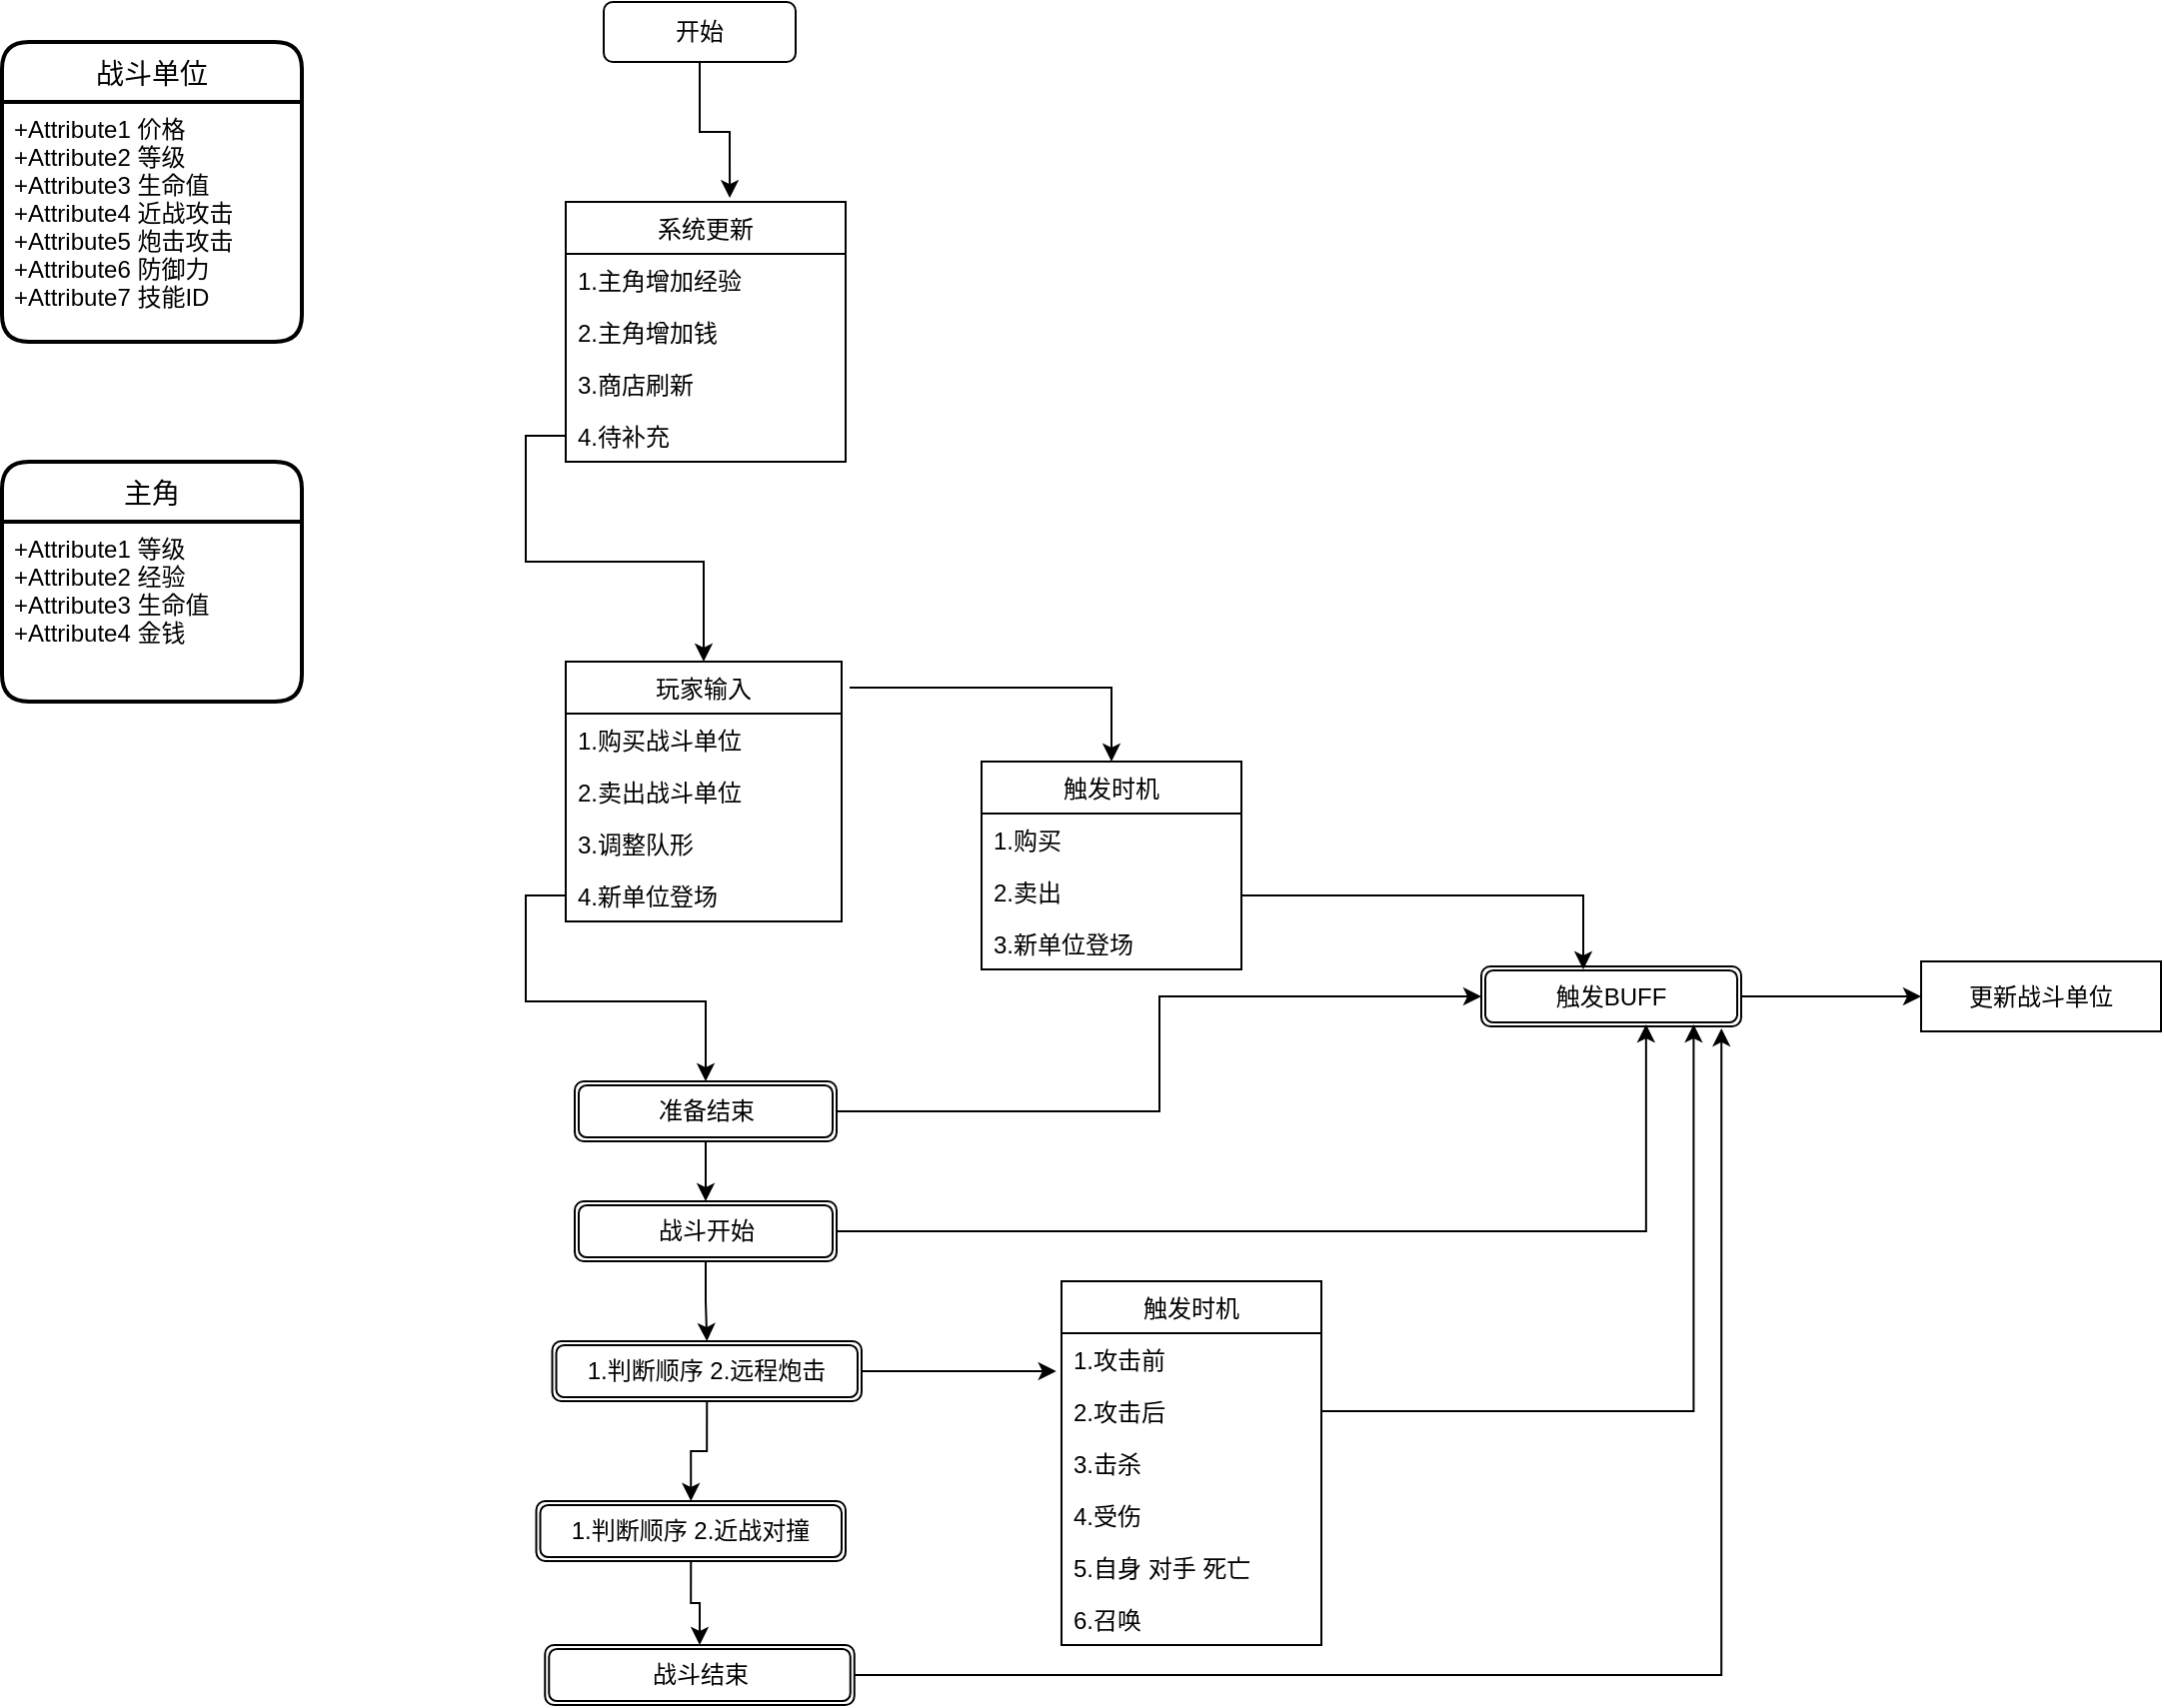 <mxfile version="17.4.0" type="github">
  <diagram id="i8y-7qR8Fl1ULv21R2q5" name="Page-1">
    <mxGraphModel dx="1422" dy="800" grid="1" gridSize="10" guides="1" tooltips="1" connect="1" arrows="1" fold="1" page="1" pageScale="1" pageWidth="827" pageHeight="1169" math="0" shadow="0">
      <root>
        <mxCell id="0" />
        <mxCell id="1" parent="0" />
        <mxCell id="iJn-ZkvsXB1kb7BC1nfH-132" style="edgeStyle=orthogonalEdgeStyle;rounded=0;orthogonalLoop=1;jettySize=auto;html=1;exitX=0.5;exitY=1;exitDx=0;exitDy=0;entryX=0.586;entryY=-0.015;entryDx=0;entryDy=0;entryPerimeter=0;" parent="1" source="iJn-ZkvsXB1kb7BC1nfH-4" target="iJn-ZkvsXB1kb7BC1nfH-72" edge="1">
          <mxGeometry relative="1" as="geometry" />
        </mxCell>
        <mxCell id="iJn-ZkvsXB1kb7BC1nfH-4" value="开始" style="rounded=1;whiteSpace=wrap;html=1;" parent="1" vertex="1">
          <mxGeometry x="351" y="70" width="96" height="30" as="geometry" />
        </mxCell>
        <mxCell id="iJn-ZkvsXB1kb7BC1nfH-65" value="战斗单位" style="swimlane;childLayout=stackLayout;horizontal=1;startSize=30;horizontalStack=0;rounded=1;fontSize=14;fontStyle=0;strokeWidth=2;resizeParent=0;resizeLast=1;shadow=0;dashed=0;align=center;" parent="1" vertex="1">
          <mxGeometry x="50" y="90" width="150" height="150" as="geometry" />
        </mxCell>
        <mxCell id="iJn-ZkvsXB1kb7BC1nfH-66" value="+Attribute1 价格&#xa;+Attribute2 等级&#xa;+Attribute3 生命值&#xa;+Attribute4 近战攻击&#xa;+Attribute5 炮击攻击&#xa;+Attribute6 防御力&#xa;+Attribute7 技能ID&#xa; &#xa;" style="align=left;strokeColor=none;fillColor=none;spacingLeft=4;fontSize=12;verticalAlign=top;resizable=0;rotatable=0;part=1;" parent="iJn-ZkvsXB1kb7BC1nfH-65" vertex="1">
          <mxGeometry y="30" width="150" height="120" as="geometry" />
        </mxCell>
        <mxCell id="iJn-ZkvsXB1kb7BC1nfH-69" value="主角" style="swimlane;childLayout=stackLayout;horizontal=1;startSize=30;horizontalStack=0;rounded=1;fontSize=14;fontStyle=0;strokeWidth=2;resizeParent=0;resizeLast=1;shadow=0;dashed=0;align=center;" parent="1" vertex="1">
          <mxGeometry x="50" y="300" width="150" height="120" as="geometry" />
        </mxCell>
        <mxCell id="iJn-ZkvsXB1kb7BC1nfH-70" value="+Attribute1 等级&#xa;+Attribute2 经验&#xa;+Attribute3 生命值&#xa;+Attribute4 金钱&#xa;&#xa; &#xa;" style="align=left;strokeColor=none;fillColor=none;spacingLeft=4;fontSize=12;verticalAlign=top;resizable=0;rotatable=0;part=1;" parent="iJn-ZkvsXB1kb7BC1nfH-69" vertex="1">
          <mxGeometry y="30" width="150" height="90" as="geometry" />
        </mxCell>
        <mxCell id="iJn-ZkvsXB1kb7BC1nfH-72" value="系统更新" style="swimlane;fontStyle=0;childLayout=stackLayout;horizontal=1;startSize=26;fillColor=none;horizontalStack=0;resizeParent=1;resizeParentMax=0;resizeLast=0;collapsible=1;marginBottom=0;" parent="1" vertex="1">
          <mxGeometry x="332" y="170" width="140" height="130" as="geometry" />
        </mxCell>
        <mxCell id="iJn-ZkvsXB1kb7BC1nfH-73" value="1.主角增加经验" style="text;strokeColor=none;fillColor=none;align=left;verticalAlign=top;spacingLeft=4;spacingRight=4;overflow=hidden;rotatable=0;points=[[0,0.5],[1,0.5]];portConstraint=eastwest;" parent="iJn-ZkvsXB1kb7BC1nfH-72" vertex="1">
          <mxGeometry y="26" width="140" height="26" as="geometry" />
        </mxCell>
        <mxCell id="iJn-ZkvsXB1kb7BC1nfH-74" value="2.主角增加钱" style="text;strokeColor=none;fillColor=none;align=left;verticalAlign=top;spacingLeft=4;spacingRight=4;overflow=hidden;rotatable=0;points=[[0,0.5],[1,0.5]];portConstraint=eastwest;" parent="iJn-ZkvsXB1kb7BC1nfH-72" vertex="1">
          <mxGeometry y="52" width="140" height="26" as="geometry" />
        </mxCell>
        <mxCell id="iJn-ZkvsXB1kb7BC1nfH-83" value="3.商店刷新" style="text;strokeColor=none;fillColor=none;align=left;verticalAlign=top;spacingLeft=4;spacingRight=4;overflow=hidden;rotatable=0;points=[[0,0.5],[1,0.5]];portConstraint=eastwest;" parent="iJn-ZkvsXB1kb7BC1nfH-72" vertex="1">
          <mxGeometry y="78" width="140" height="26" as="geometry" />
        </mxCell>
        <mxCell id="iJn-ZkvsXB1kb7BC1nfH-84" value="4.待补充" style="text;strokeColor=none;fillColor=none;align=left;verticalAlign=top;spacingLeft=4;spacingRight=4;overflow=hidden;rotatable=0;points=[[0,0.5],[1,0.5]];portConstraint=eastwest;" parent="iJn-ZkvsXB1kb7BC1nfH-72" vertex="1">
          <mxGeometry y="104" width="140" height="26" as="geometry" />
        </mxCell>
        <mxCell id="iJn-ZkvsXB1kb7BC1nfH-76" value="玩家输入" style="swimlane;fontStyle=0;childLayout=stackLayout;horizontal=1;startSize=26;fillColor=none;horizontalStack=0;resizeParent=1;resizeParentMax=0;resizeLast=0;collapsible=1;marginBottom=0;" parent="1" vertex="1">
          <mxGeometry x="332" y="400" width="138" height="130" as="geometry" />
        </mxCell>
        <mxCell id="iJn-ZkvsXB1kb7BC1nfH-77" value="1.购买战斗单位" style="text;strokeColor=none;fillColor=none;align=left;verticalAlign=top;spacingLeft=4;spacingRight=4;overflow=hidden;rotatable=0;points=[[0,0.5],[1,0.5]];portConstraint=eastwest;" parent="iJn-ZkvsXB1kb7BC1nfH-76" vertex="1">
          <mxGeometry y="26" width="138" height="26" as="geometry" />
        </mxCell>
        <mxCell id="iJn-ZkvsXB1kb7BC1nfH-78" value="2.卖出战斗单位" style="text;strokeColor=none;fillColor=none;align=left;verticalAlign=top;spacingLeft=4;spacingRight=4;overflow=hidden;rotatable=0;points=[[0,0.5],[1,0.5]];portConstraint=eastwest;" parent="iJn-ZkvsXB1kb7BC1nfH-76" vertex="1">
          <mxGeometry y="52" width="138" height="26" as="geometry" />
        </mxCell>
        <mxCell id="iJn-ZkvsXB1kb7BC1nfH-82" value="3.调整队形" style="text;strokeColor=none;fillColor=none;align=left;verticalAlign=top;spacingLeft=4;spacingRight=4;overflow=hidden;rotatable=0;points=[[0,0.5],[1,0.5]];portConstraint=eastwest;" parent="iJn-ZkvsXB1kb7BC1nfH-76" vertex="1">
          <mxGeometry y="78" width="138" height="26" as="geometry" />
        </mxCell>
        <mxCell id="iJn-ZkvsXB1kb7BC1nfH-98" value="4.新单位登场" style="text;strokeColor=none;fillColor=none;align=left;verticalAlign=top;spacingLeft=4;spacingRight=4;overflow=hidden;rotatable=0;points=[[0,0.5],[1,0.5]];portConstraint=eastwest;" parent="iJn-ZkvsXB1kb7BC1nfH-76" vertex="1">
          <mxGeometry y="104" width="138" height="26" as="geometry" />
        </mxCell>
        <mxCell id="iJn-ZkvsXB1kb7BC1nfH-135" style="edgeStyle=orthogonalEdgeStyle;rounded=0;orthogonalLoop=1;jettySize=auto;html=1;exitX=0.5;exitY=1;exitDx=0;exitDy=0;entryX=0.5;entryY=0;entryDx=0;entryDy=0;" parent="1" source="iJn-ZkvsXB1kb7BC1nfH-85" target="iJn-ZkvsXB1kb7BC1nfH-111" edge="1">
          <mxGeometry relative="1" as="geometry" />
        </mxCell>
        <mxCell id="iJn-ZkvsXB1kb7BC1nfH-85" value="准备结束" style="shape=ext;double=1;rounded=1;whiteSpace=wrap;html=1;" parent="1" vertex="1">
          <mxGeometry x="336.5" y="610" width="131" height="30" as="geometry" />
        </mxCell>
        <mxCell id="iJn-ZkvsXB1kb7BC1nfH-90" value="触发时机" style="swimlane;fontStyle=0;childLayout=stackLayout;horizontal=1;startSize=26;fillColor=none;horizontalStack=0;resizeParent=1;resizeParentMax=0;resizeLast=0;collapsible=1;marginBottom=0;" parent="1" vertex="1">
          <mxGeometry x="540" y="450" width="130" height="104" as="geometry" />
        </mxCell>
        <mxCell id="iJn-ZkvsXB1kb7BC1nfH-91" value="1.购买" style="text;strokeColor=none;fillColor=none;align=left;verticalAlign=top;spacingLeft=4;spacingRight=4;overflow=hidden;rotatable=0;points=[[0,0.5],[1,0.5]];portConstraint=eastwest;" parent="iJn-ZkvsXB1kb7BC1nfH-90" vertex="1">
          <mxGeometry y="26" width="130" height="26" as="geometry" />
        </mxCell>
        <mxCell id="iJn-ZkvsXB1kb7BC1nfH-92" value="2.卖出" style="text;strokeColor=none;fillColor=none;align=left;verticalAlign=top;spacingLeft=4;spacingRight=4;overflow=hidden;rotatable=0;points=[[0,0.5],[1,0.5]];portConstraint=eastwest;" parent="iJn-ZkvsXB1kb7BC1nfH-90" vertex="1">
          <mxGeometry y="52" width="130" height="26" as="geometry" />
        </mxCell>
        <mxCell id="iJn-ZkvsXB1kb7BC1nfH-93" value="3.新单位登场" style="text;strokeColor=none;fillColor=none;align=left;verticalAlign=top;spacingLeft=4;spacingRight=4;overflow=hidden;rotatable=0;points=[[0,0.5],[1,0.5]];portConstraint=eastwest;" parent="iJn-ZkvsXB1kb7BC1nfH-90" vertex="1">
          <mxGeometry y="78" width="130" height="26" as="geometry" />
        </mxCell>
        <mxCell id="iJn-ZkvsXB1kb7BC1nfH-100" value="" style="edgeStyle=segmentEdgeStyle;endArrow=classic;html=1;rounded=0;exitX=1.029;exitY=0.1;exitDx=0;exitDy=0;exitPerimeter=0;" parent="1" source="iJn-ZkvsXB1kb7BC1nfH-76" target="iJn-ZkvsXB1kb7BC1nfH-90" edge="1">
          <mxGeometry width="50" height="50" relative="1" as="geometry">
            <mxPoint x="390" y="510" as="sourcePoint" />
            <mxPoint x="530" y="360" as="targetPoint" />
          </mxGeometry>
        </mxCell>
        <mxCell id="iJn-ZkvsXB1kb7BC1nfH-142" style="edgeStyle=orthogonalEdgeStyle;rounded=0;orthogonalLoop=1;jettySize=auto;html=1;exitX=1;exitY=0.5;exitDx=0;exitDy=0;entryX=0;entryY=0.5;entryDx=0;entryDy=0;" parent="1" source="iJn-ZkvsXB1kb7BC1nfH-105" target="iJn-ZkvsXB1kb7BC1nfH-141" edge="1">
          <mxGeometry relative="1" as="geometry" />
        </mxCell>
        <mxCell id="iJn-ZkvsXB1kb7BC1nfH-105" value="触发BUFF" style="shape=ext;double=1;rounded=1;whiteSpace=wrap;html=1;" parent="1" vertex="1">
          <mxGeometry x="790" y="552.5" width="130" height="30" as="geometry" />
        </mxCell>
        <mxCell id="iJn-ZkvsXB1kb7BC1nfH-108" value="" style="edgeStyle=segmentEdgeStyle;endArrow=classic;html=1;rounded=0;exitX=1;exitY=0.5;exitDx=0;exitDy=0;" parent="1" source="iJn-ZkvsXB1kb7BC1nfH-92" edge="1">
          <mxGeometry width="50" height="50" relative="1" as="geometry">
            <mxPoint x="710.002" y="517" as="sourcePoint" />
            <mxPoint x="841" y="554" as="targetPoint" />
            <Array as="points">
              <mxPoint x="670" y="517" />
              <mxPoint x="841" y="517" />
            </Array>
          </mxGeometry>
        </mxCell>
        <mxCell id="iJn-ZkvsXB1kb7BC1nfH-110" value="" style="edgeStyle=elbowEdgeStyle;elbow=horizontal;endArrow=classic;html=1;rounded=0;exitX=1;exitY=0.5;exitDx=0;exitDy=0;entryX=0;entryY=0.5;entryDx=0;entryDy=0;" parent="1" source="iJn-ZkvsXB1kb7BC1nfH-85" target="iJn-ZkvsXB1kb7BC1nfH-105" edge="1">
          <mxGeometry width="50" height="50" relative="1" as="geometry">
            <mxPoint x="530" y="620" as="sourcePoint" />
            <mxPoint x="580" y="570" as="targetPoint" />
          </mxGeometry>
        </mxCell>
        <mxCell id="iJn-ZkvsXB1kb7BC1nfH-136" style="edgeStyle=orthogonalEdgeStyle;rounded=0;orthogonalLoop=1;jettySize=auto;html=1;exitX=0.5;exitY=1;exitDx=0;exitDy=0;entryX=0.5;entryY=0;entryDx=0;entryDy=0;" parent="1" source="iJn-ZkvsXB1kb7BC1nfH-111" target="iJn-ZkvsXB1kb7BC1nfH-114" edge="1">
          <mxGeometry relative="1" as="geometry" />
        </mxCell>
        <mxCell id="iJn-ZkvsXB1kb7BC1nfH-111" value="战斗开始" style="shape=ext;double=1;rounded=1;whiteSpace=wrap;html=1;" parent="1" vertex="1">
          <mxGeometry x="336.5" y="670" width="131" height="30" as="geometry" />
        </mxCell>
        <mxCell id="iJn-ZkvsXB1kb7BC1nfH-112" value="" style="edgeStyle=elbowEdgeStyle;elbow=vertical;endArrow=classic;html=1;rounded=0;entryX=0.634;entryY=0.967;entryDx=0;entryDy=0;entryPerimeter=0;exitX=1;exitY=0.5;exitDx=0;exitDy=0;" parent="1" source="iJn-ZkvsXB1kb7BC1nfH-111" target="iJn-ZkvsXB1kb7BC1nfH-105" edge="1">
          <mxGeometry width="50" height="50" relative="1" as="geometry">
            <mxPoint x="540" y="690" as="sourcePoint" />
            <mxPoint x="620" y="650" as="targetPoint" />
            <Array as="points">
              <mxPoint x="660" y="685" />
            </Array>
          </mxGeometry>
        </mxCell>
        <mxCell id="iJn-ZkvsXB1kb7BC1nfH-118" value="" style="edgeStyle=orthogonalEdgeStyle;rounded=0;orthogonalLoop=1;jettySize=auto;html=1;" parent="1" source="iJn-ZkvsXB1kb7BC1nfH-114" edge="1">
          <mxGeometry relative="1" as="geometry">
            <mxPoint x="577.375" y="755" as="targetPoint" />
          </mxGeometry>
        </mxCell>
        <mxCell id="iJn-ZkvsXB1kb7BC1nfH-137" style="edgeStyle=orthogonalEdgeStyle;rounded=0;orthogonalLoop=1;jettySize=auto;html=1;exitX=0.5;exitY=1;exitDx=0;exitDy=0;entryX=0.5;entryY=0;entryDx=0;entryDy=0;" parent="1" source="iJn-ZkvsXB1kb7BC1nfH-114" target="iJn-ZkvsXB1kb7BC1nfH-116" edge="1">
          <mxGeometry relative="1" as="geometry" />
        </mxCell>
        <mxCell id="iJn-ZkvsXB1kb7BC1nfH-114" value="1.判断顺序 2.远程炮击" style="shape=ext;double=1;rounded=1;whiteSpace=wrap;html=1;" parent="1" vertex="1">
          <mxGeometry x="325.25" y="740" width="154.75" height="30" as="geometry" />
        </mxCell>
        <mxCell id="iJn-ZkvsXB1kb7BC1nfH-139" style="edgeStyle=orthogonalEdgeStyle;rounded=0;orthogonalLoop=1;jettySize=auto;html=1;exitX=0.5;exitY=1;exitDx=0;exitDy=0;" parent="1" source="iJn-ZkvsXB1kb7BC1nfH-116" target="iJn-ZkvsXB1kb7BC1nfH-138" edge="1">
          <mxGeometry relative="1" as="geometry" />
        </mxCell>
        <mxCell id="iJn-ZkvsXB1kb7BC1nfH-116" value="1.判断顺序 2.近战对撞" style="shape=ext;double=1;rounded=1;whiteSpace=wrap;html=1;" parent="1" vertex="1">
          <mxGeometry x="317.25" y="820" width="154.75" height="30" as="geometry" />
        </mxCell>
        <mxCell id="iJn-ZkvsXB1kb7BC1nfH-119" value="触发时机" style="swimlane;fontStyle=0;childLayout=stackLayout;horizontal=1;startSize=26;fillColor=none;horizontalStack=0;resizeParent=1;resizeParentMax=0;resizeLast=0;collapsible=1;marginBottom=0;" parent="1" vertex="1">
          <mxGeometry x="580" y="710" width="130" height="182" as="geometry" />
        </mxCell>
        <mxCell id="iJn-ZkvsXB1kb7BC1nfH-120" value="1.攻击前" style="text;strokeColor=none;fillColor=none;align=left;verticalAlign=top;spacingLeft=4;spacingRight=4;overflow=hidden;rotatable=0;points=[[0,0.5],[1,0.5]];portConstraint=eastwest;" parent="iJn-ZkvsXB1kb7BC1nfH-119" vertex="1">
          <mxGeometry y="26" width="130" height="26" as="geometry" />
        </mxCell>
        <mxCell id="iJn-ZkvsXB1kb7BC1nfH-121" value="2.攻击后" style="text;strokeColor=none;fillColor=none;align=left;verticalAlign=top;spacingLeft=4;spacingRight=4;overflow=hidden;rotatable=0;points=[[0,0.5],[1,0.5]];portConstraint=eastwest;" parent="iJn-ZkvsXB1kb7BC1nfH-119" vertex="1">
          <mxGeometry y="52" width="130" height="26" as="geometry" />
        </mxCell>
        <mxCell id="iJn-ZkvsXB1kb7BC1nfH-122" value="3.击杀" style="text;strokeColor=none;fillColor=none;align=left;verticalAlign=top;spacingLeft=4;spacingRight=4;overflow=hidden;rotatable=0;points=[[0,0.5],[1,0.5]];portConstraint=eastwest;" parent="iJn-ZkvsXB1kb7BC1nfH-119" vertex="1">
          <mxGeometry y="78" width="130" height="26" as="geometry" />
        </mxCell>
        <mxCell id="iJn-ZkvsXB1kb7BC1nfH-128" value="4.受伤" style="text;strokeColor=none;fillColor=none;align=left;verticalAlign=top;spacingLeft=4;spacingRight=4;overflow=hidden;rotatable=0;points=[[0,0.5],[1,0.5]];portConstraint=eastwest;" parent="iJn-ZkvsXB1kb7BC1nfH-119" vertex="1">
          <mxGeometry y="104" width="130" height="26" as="geometry" />
        </mxCell>
        <mxCell id="iJn-ZkvsXB1kb7BC1nfH-129" value="5.自身 对手 死亡" style="text;strokeColor=none;fillColor=none;align=left;verticalAlign=top;spacingLeft=4;spacingRight=4;overflow=hidden;rotatable=0;points=[[0,0.5],[1,0.5]];portConstraint=eastwest;" parent="iJn-ZkvsXB1kb7BC1nfH-119" vertex="1">
          <mxGeometry y="130" width="130" height="26" as="geometry" />
        </mxCell>
        <mxCell id="iJn-ZkvsXB1kb7BC1nfH-130" value="6.召唤" style="text;strokeColor=none;fillColor=none;align=left;verticalAlign=top;spacingLeft=4;spacingRight=4;overflow=hidden;rotatable=0;points=[[0,0.5],[1,0.5]];portConstraint=eastwest;" parent="iJn-ZkvsXB1kb7BC1nfH-119" vertex="1">
          <mxGeometry y="156" width="130" height="26" as="geometry" />
        </mxCell>
        <mxCell id="iJn-ZkvsXB1kb7BC1nfH-131" style="edgeStyle=orthogonalEdgeStyle;rounded=0;orthogonalLoop=1;jettySize=auto;html=1;entryX=0.817;entryY=0.967;entryDx=0;entryDy=0;entryPerimeter=0;" parent="1" source="iJn-ZkvsXB1kb7BC1nfH-121" target="iJn-ZkvsXB1kb7BC1nfH-105" edge="1">
          <mxGeometry relative="1" as="geometry" />
        </mxCell>
        <mxCell id="iJn-ZkvsXB1kb7BC1nfH-133" style="edgeStyle=orthogonalEdgeStyle;rounded=0;orthogonalLoop=1;jettySize=auto;html=1;entryX=0.5;entryY=0;entryDx=0;entryDy=0;" parent="1" source="iJn-ZkvsXB1kb7BC1nfH-84" target="iJn-ZkvsXB1kb7BC1nfH-76" edge="1">
          <mxGeometry relative="1" as="geometry" />
        </mxCell>
        <mxCell id="iJn-ZkvsXB1kb7BC1nfH-134" style="edgeStyle=orthogonalEdgeStyle;rounded=0;orthogonalLoop=1;jettySize=auto;html=1;exitX=0;exitY=0.5;exitDx=0;exitDy=0;entryX=0.5;entryY=0;entryDx=0;entryDy=0;" parent="1" source="iJn-ZkvsXB1kb7BC1nfH-98" target="iJn-ZkvsXB1kb7BC1nfH-85" edge="1">
          <mxGeometry relative="1" as="geometry" />
        </mxCell>
        <mxCell id="iJn-ZkvsXB1kb7BC1nfH-140" style="edgeStyle=orthogonalEdgeStyle;rounded=0;orthogonalLoop=1;jettySize=auto;html=1;exitX=1;exitY=0.5;exitDx=0;exitDy=0;entryX=0.924;entryY=1.033;entryDx=0;entryDy=0;entryPerimeter=0;" parent="1" source="iJn-ZkvsXB1kb7BC1nfH-138" target="iJn-ZkvsXB1kb7BC1nfH-105" edge="1">
          <mxGeometry relative="1" as="geometry" />
        </mxCell>
        <mxCell id="iJn-ZkvsXB1kb7BC1nfH-138" value="战斗结束" style="shape=ext;double=1;rounded=1;whiteSpace=wrap;html=1;" parent="1" vertex="1">
          <mxGeometry x="321.63" y="892" width="154.75" height="30" as="geometry" />
        </mxCell>
        <mxCell id="iJn-ZkvsXB1kb7BC1nfH-141" value="更新战斗单位" style="rounded=0;whiteSpace=wrap;html=1;" parent="1" vertex="1">
          <mxGeometry x="1010" y="550" width="120" height="35" as="geometry" />
        </mxCell>
      </root>
    </mxGraphModel>
  </diagram>
</mxfile>
